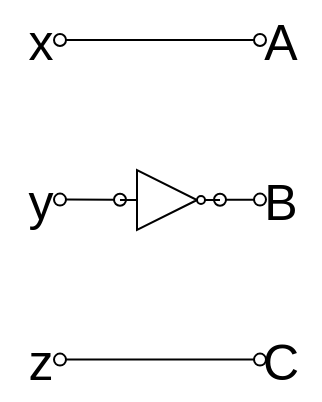 <mxfile version="22.1.18" type="device">
  <diagram name="Page-1" id="dv6FIyY2b9Oq6UH2GvJ1">
    <mxGraphModel dx="600" dy="355" grid="1" gridSize="10" guides="1" tooltips="1" connect="1" arrows="1" fold="1" page="1" pageScale="1" pageWidth="827" pageHeight="1169" math="0" shadow="0">
      <root>
        <mxCell id="0" />
        <mxCell id="1" parent="0" />
        <mxCell id="qhpsRmVwmQC_PvSjBhOC-1" value="&lt;font style=&quot;font-size: 25px;&quot;&gt;A&lt;/font&gt;" style="text;html=1;align=center;verticalAlign=middle;resizable=0;points=[];autosize=1;strokeColor=none;fillColor=none;" vertex="1" parent="1">
          <mxGeometry x="440" y="120" width="40" height="40" as="geometry" />
        </mxCell>
        <mxCell id="qhpsRmVwmQC_PvSjBhOC-2" value="&lt;font style=&quot;font-size: 25px;&quot;&gt;B&lt;/font&gt;" style="text;html=1;align=center;verticalAlign=middle;resizable=0;points=[];autosize=1;strokeColor=none;fillColor=none;" vertex="1" parent="1">
          <mxGeometry x="440" y="200" width="40" height="40" as="geometry" />
        </mxCell>
        <mxCell id="qhpsRmVwmQC_PvSjBhOC-3" value="&lt;font style=&quot;font-size: 25px;&quot;&gt;C&lt;/font&gt;" style="text;html=1;align=center;verticalAlign=middle;resizable=0;points=[];autosize=1;strokeColor=none;fillColor=none;" vertex="1" parent="1">
          <mxGeometry x="440" y="280" width="40" height="40" as="geometry" />
        </mxCell>
        <mxCell id="qhpsRmVwmQC_PvSjBhOC-4" value="&lt;font style=&quot;font-size: 25px;&quot;&gt;x&lt;/font&gt;" style="text;html=1;align=center;verticalAlign=middle;resizable=0;points=[];autosize=1;strokeColor=none;fillColor=none;" vertex="1" parent="1">
          <mxGeometry x="320" y="120" width="40" height="40" as="geometry" />
        </mxCell>
        <mxCell id="qhpsRmVwmQC_PvSjBhOC-5" value="&lt;font style=&quot;font-size: 25px;&quot;&gt;y&lt;/font&gt;" style="text;html=1;align=center;verticalAlign=middle;resizable=0;points=[];autosize=1;strokeColor=none;fillColor=none;" vertex="1" parent="1">
          <mxGeometry x="320" y="200" width="40" height="40" as="geometry" />
        </mxCell>
        <mxCell id="qhpsRmVwmQC_PvSjBhOC-6" value="&lt;font style=&quot;font-size: 25px;&quot;&gt;z&lt;/font&gt;" style="text;html=1;align=center;verticalAlign=middle;resizable=0;points=[];autosize=1;strokeColor=none;fillColor=none;" vertex="1" parent="1">
          <mxGeometry x="320" y="280" width="40" height="40" as="geometry" />
        </mxCell>
        <mxCell id="qhpsRmVwmQC_PvSjBhOC-7" value="" style="endArrow=oval;html=1;rounded=0;startArrow=oval;startFill=0;endFill=0;" edge="1" parent="1">
          <mxGeometry width="50" height="50" relative="1" as="geometry">
            <mxPoint x="450" y="140" as="sourcePoint" />
            <mxPoint x="350" y="140" as="targetPoint" />
          </mxGeometry>
        </mxCell>
        <mxCell id="qhpsRmVwmQC_PvSjBhOC-9" value="" style="endArrow=oval;html=1;rounded=0;startArrow=oval;startFill=0;endFill=0;" edge="1" parent="1" source="qhpsRmVwmQC_PvSjBhOC-8">
          <mxGeometry width="50" height="50" relative="1" as="geometry">
            <mxPoint x="450" y="219.8" as="sourcePoint" />
            <mxPoint x="350" y="219.8" as="targetPoint" />
          </mxGeometry>
        </mxCell>
        <mxCell id="qhpsRmVwmQC_PvSjBhOC-10" value="" style="endArrow=oval;html=1;rounded=0;startArrow=oval;startFill=0;endFill=0;" edge="1" parent="1">
          <mxGeometry width="50" height="50" relative="1" as="geometry">
            <mxPoint x="450" y="299.8" as="sourcePoint" />
            <mxPoint x="350" y="299.8" as="targetPoint" />
          </mxGeometry>
        </mxCell>
        <mxCell id="qhpsRmVwmQC_PvSjBhOC-11" value="" style="endArrow=oval;html=1;rounded=0;startArrow=oval;startFill=0;endFill=0;" edge="1" parent="1" target="qhpsRmVwmQC_PvSjBhOC-8">
          <mxGeometry width="50" height="50" relative="1" as="geometry">
            <mxPoint x="450" y="219.8" as="sourcePoint" />
            <mxPoint x="350" y="219.8" as="targetPoint" />
          </mxGeometry>
        </mxCell>
        <mxCell id="qhpsRmVwmQC_PvSjBhOC-8" value="" style="verticalLabelPosition=bottom;shadow=0;dashed=0;align=center;html=1;verticalAlign=top;shape=mxgraph.electrical.logic_gates.inverter_2" vertex="1" parent="1">
          <mxGeometry x="380" y="205" width="50" height="30" as="geometry" />
        </mxCell>
      </root>
    </mxGraphModel>
  </diagram>
</mxfile>
